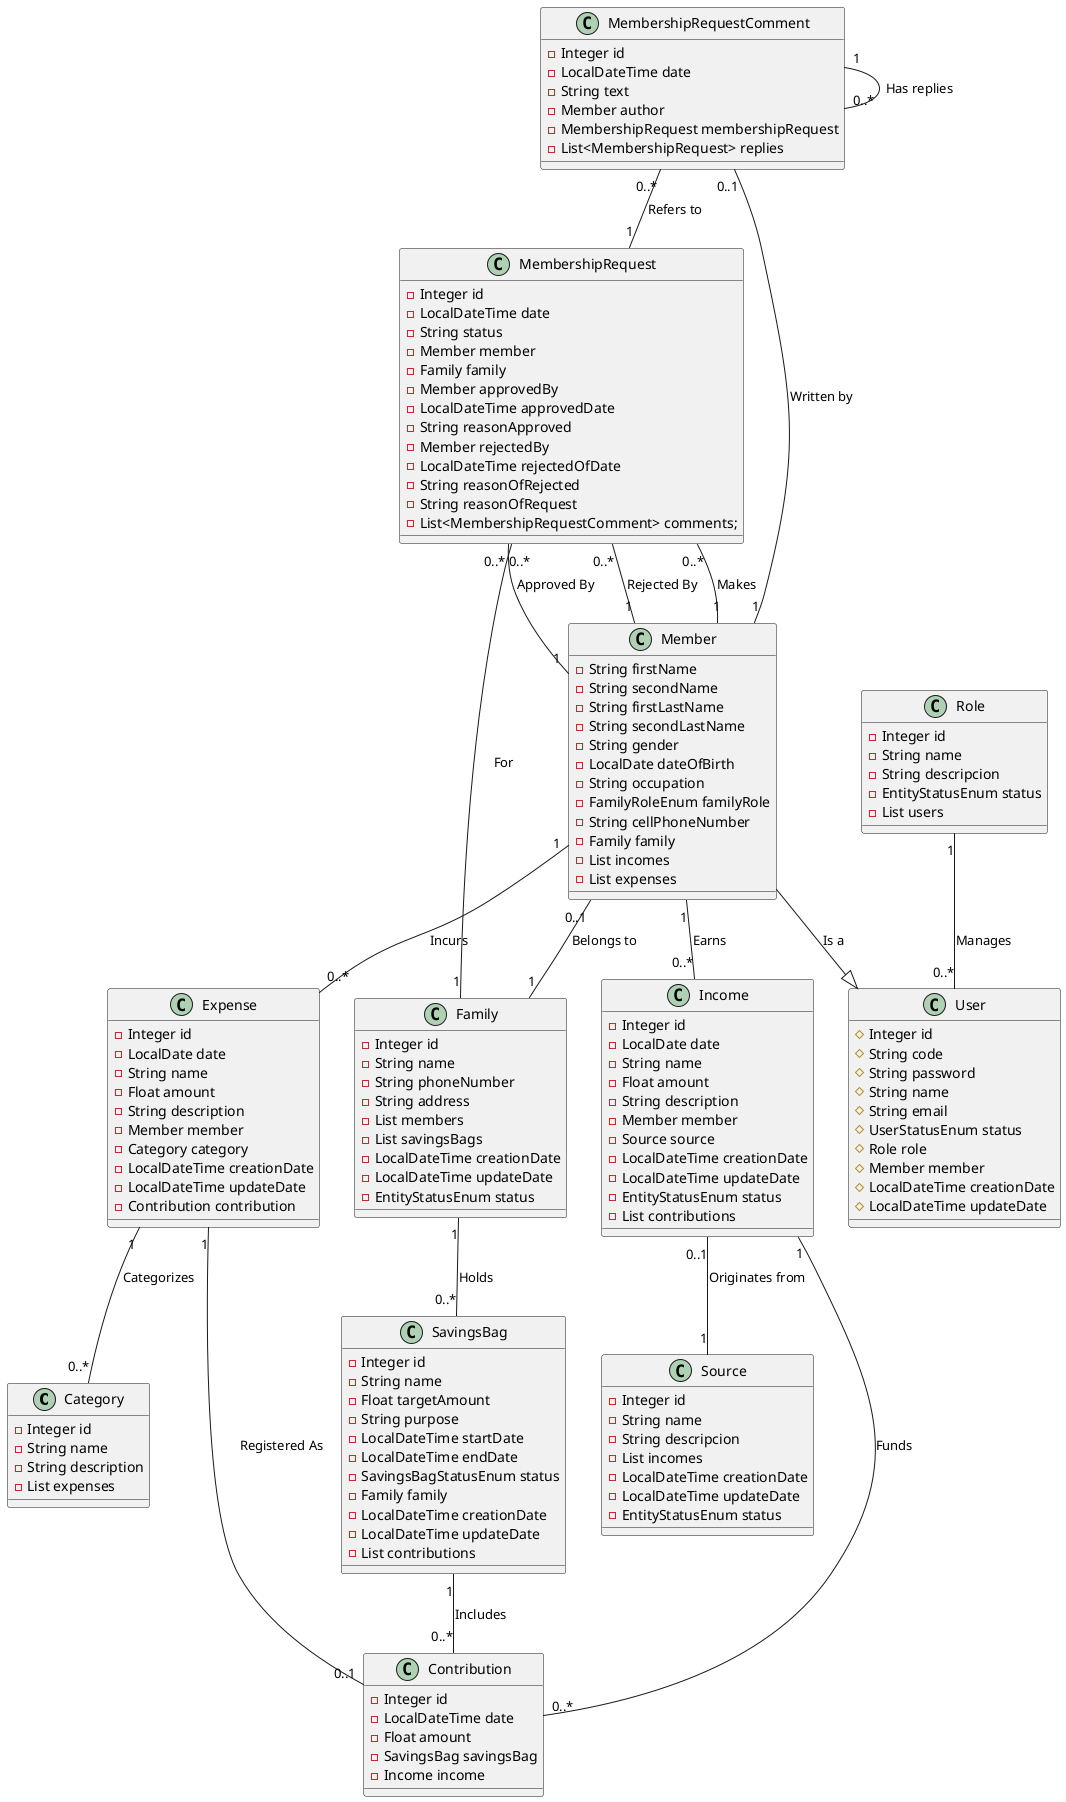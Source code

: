 @startuml
    ' Diagrama que representa los objetos (Conceptos de Negocio)

    class Category {
        - Integer id
        - String name
        - String description
        - List expenses
    }

    class User {
        # Integer id
        # String code
        # String password
        # String name
        # String email
        # UserStatusEnum status
        # Role role
        # Member member
        # LocalDateTime creationDate
        # LocalDateTime updateDate
    }

    class Source {
        - Integer id
        - String name
        - String descripcion
        - List incomes
        - LocalDateTime creationDate
        - LocalDateTime updateDate
        - EntityStatusEnum status
    }

    class SavingsBag {
        - Integer id
        - String name
        - Float targetAmount
        - String purpose
        - LocalDateTime startDate
        - LocalDateTime endDate
        - SavingsBagStatusEnum status
        - Family family
        - LocalDateTime creationDate
        - LocalDateTime updateDate
        - List contributions
    }

    class Role {
        - Integer id
        - String name
        - String descripcion
        - EntityStatusEnum status
        - List users
    }

    class Member  {
        - String firstName
        - String secondName
        - String firstLastName
        - String secondLastName
        - String gender
        - LocalDate dateOfBirth
        - String occupation
        - FamilyRoleEnum familyRole
        - String cellPhoneNumber
        - Family family
        - List incomes
        - List expenses
    }

    class Income {
        - Integer id
        - LocalDate date
        - String name
        - Float amount
        - String description
        - Member member
        - Source source
        - LocalDateTime creationDate
        - LocalDateTime updateDate
        - EntityStatusEnum status
        - List contributions
    }

    class Family {
        - Integer id
        - String name
        - String phoneNumber
        - String address
        - List members
        - List savingsBags
        - LocalDateTime creationDate
        - LocalDateTime updateDate
        - EntityStatusEnum status
    }

    class Expense {
        - Integer id
        - LocalDate date
        - String name
        - Float amount
        - String description
        - Member member
        - Category category
        - LocalDateTime creationDate
        - LocalDateTime updateDate
        - Contribution contribution
    }

    class Contribution {
        - Integer id
        - LocalDateTime date
        - Float amount
        - SavingsBag savingsBag
        - Income income
    }

    class MembershipRequest {
        - Integer id
        - LocalDateTime date
        - String status
        - Member member
        - Family family
        - Member approvedBy
        - LocalDateTime approvedDate
        - String reasonApproved
        - Member rejectedBy
        - LocalDateTime rejectedOfDate
        - String reasonOfRejected
        - String reasonOfRequest
        - List<MembershipRequestComment> comments;

    }

    class MembershipRequestComment {
        - Integer id
        - LocalDateTime date
        - String text
        - Member author
        - MembershipRequest membershipRequest
        - List<MembershipRequest> replies
    }

    Role "1" -- "0..*" User : Manages
    Member --|>  User : Is a
    Member "0..1" -- "1" Family : Belongs to
    Member "1" -- "0..*" Income : Earns
    Member "1" -- "0..*" Expense : Incurs
    Income "0..1" -- "1" Source : Originates from
    Expense "1" -- "0..*" Category : Categorizes
    Family "1" -- "0..*" SavingsBag : Holds
    SavingsBag "1" -- "0..*" Contribution : Includes
    Income "1" -- "0..*" Contribution : Funds
    Expense "1" -- "0..1" Contribution : Registered As
    MembershipRequest "0..*" -- "1" Member : Makes
    MembershipRequest "0..*" -- "1" Family : For
    MembershipRequest "0..*" -- "1" Member : Approved By
    MembershipRequest "0..*" -- "1" Member : Rejected By
    MembershipRequestComment "0..*" -- "1" MembershipRequest : Refers to
    MembershipRequestComment "0..1" -- "1" Member : Written by
    MembershipRequestComment "1" -- "0..*" MembershipRequestComment : Has replies

@enduml